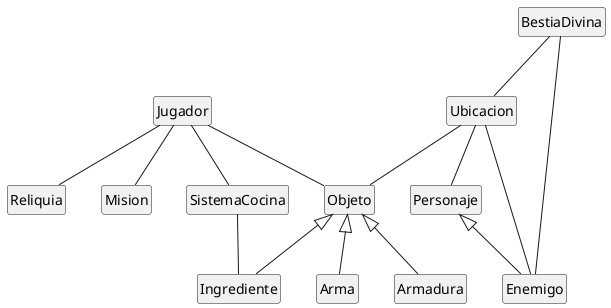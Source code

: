 @startuml

hide circle
hide empty members

Jugador -- Objeto
Jugador -- Mision
Jugador -- Reliquia

Personaje <|-- Enemigo

Objeto <|-- Arma
Objeto <|-- Armadura
Objeto <|-- Ingrediente

Ubicacion -- Personaje
Ubicacion -- Enemigo
Ubicacion -- Objeto

BestiaDivina -- Enemigo
BestiaDivina -- Ubicacion

Jugador --  SistemaCocina
SistemaCocina -- Ingrediente

@enduml